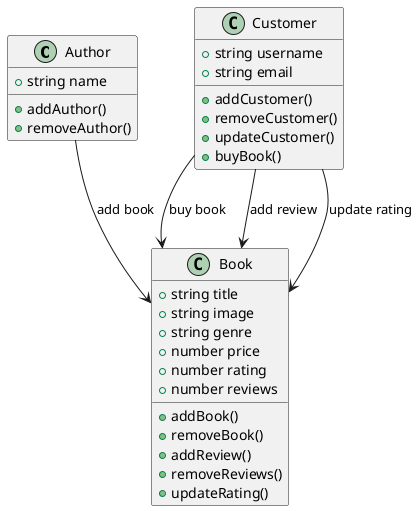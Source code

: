 @startuml classDiagram

Author --> Book : add book
Customer --> Book : buy book
Customer --> Book : add review
Customer --> Book : update rating

class Author {
    +string name

    +addAuthor()
    +removeAuthor()
}

class Book {
    +string title
    +string image
    +string genre
    +number price
    +number rating
    +number reviews

    +addBook()
    +removeBook()
    +addReview()
    +removeReviews()
    +updateRating()
}

class Customer {
    +string username
    +string email

    +addCustomer()
    +removeCustomer()
    +updateCustomer()
    +buyBook()
}

@endUml